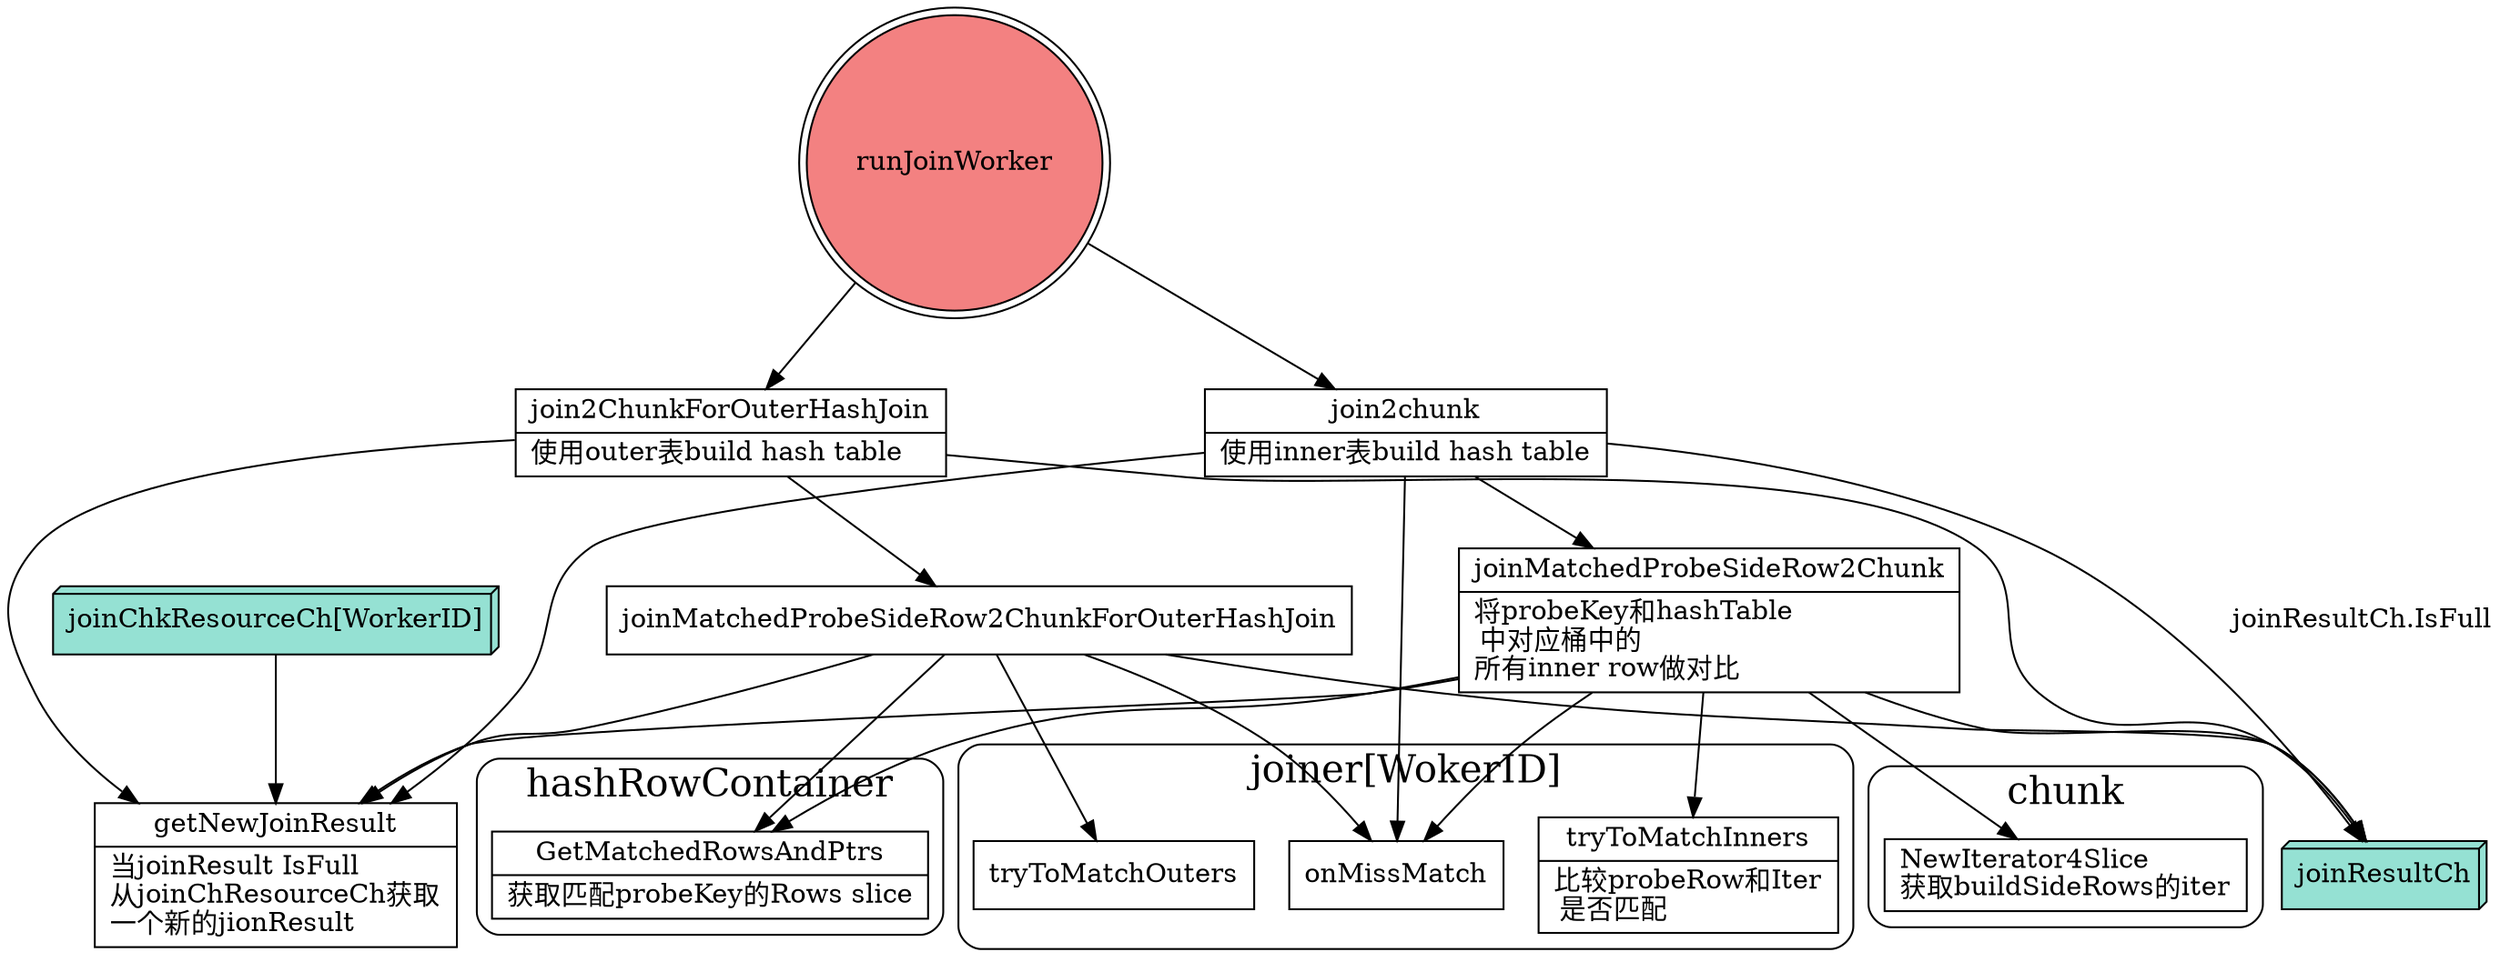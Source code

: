 digraph join2chunk {
  node[shape=box;];
  newrank=true;
  rankdir=TD;

  //channels;
  joinResultCh[
    fillcolor="#95e1d3";
    style=filled;
    shape="box3d";
    label="joinResultCh"
  ];

  joinChkResourceCh[
    fillcolor="#95e1d3";
    style=filled;
    shape="box3d";
    label="joinChkResourceCh[WorkerID]"
  ];

  joinMatchedProbeSideRow2Chunk[
    label="joinMatchedProbeSideRow2Chunk\l将probeKey和hashTable\l中对应桶中的\l所有inner row做对比"
  ];

  joinMatchedProbeSideRow2Chunk[
    shape="record";
    label="{
      joinMatchedProbeSideRow2Chunk|
        将probeKey和hashTable\l 
        中对应桶中的\l所有inner row做对比\l
    }";
  ];

  //goroutines;
  runJoinWorker[
    fillcolor="#f38181";
    style=filled;
    shape="doublecircle";
    label="runJoinWorker"
  ];

  tryToMatchInners[
    shape="record";
    label="{
      tryToMatchInners|
      比较probeRow和Iter\l 
      是否匹配\l
    }";
  ];

  getNewJoinResult[
    shape="record";
    label="{
      getNewJoinResult|
       当joinResult IsFull\l从joinChResourceCh获取\l一个新的jionResult\l
    }";
  ];

  GetMatchedRowsAndPtrs[
    shape="record";
    label="{
      GetMatchedRowsAndPtrs|
        获取匹配probeKey的Rows slice\l
    }";
  ];
  join2ChunkForOuterHashJoin[
    shape="record";
    label="{
      join2ChunkForOuterHashJoin|
      使用outer表build hash table\l
    }";
  ];
  join2chunk[
    shape="record";
    label="{
      join2chunk|
      使用inner表build hash table\l
    }";
  ];
  NewIterator4Slice[
    shape="record";
    label="{{
      NewIterator4Slice|
      获取buildSideRows的iter
    }}";
  ]

  subgraph cluster_joiner {
    graph[label="joiner[WokerID]";fontsize=20;style=rounded];
    onMissMatch;
    tryToMatchInners;
    tryToMatchOuters;
  };

  subgraph cluster_chunk {
    graph[label="chunk";fontsize=20;style=rounded];
    NewIterator4Slice[label="NewIterator4Slice\l获取buildSideRows的iter"];
  };

  subgraph cluster_hashRowContainer {
    graph[label="hashRowContainer";fontsize=20;style=rounded];
    GetMatchedRowsAndPtrs;
  };
  runJoinWorker -> {
    join2chunk;
    join2ChunkForOuterHashJoin;
  };

  join2chunk -> {
    getNewJoinResult;
    onMissMatch;
    joinMatchedProbeSideRow2Chunk;
  };

  joinChkResourceCh -> getNewJoinResult;
  join2chunk -> joinResultCh[label="joinResultCh.IsFull"];

  joinMatchedProbeSideRow2Chunk -> {
    NewIterator4Slice;
    onMissMatch;
    GetMatchedRowsAndPtrs;
    tryToMatchInners;
    getNewJoinResult;
    joinResultCh;
  };

  join2ChunkForOuterHashJoin -> {
    joinMatchedProbeSideRow2ChunkForOuterHashJoin;
    getNewJoinResult;
    joinResultCh;
  };

  joinMatchedProbeSideRow2ChunkForOuterHashJoin -> {
    GetMatchedRowsAndPtrs;
    tryToMatchOuters;
    joinResultCh;
    getNewJoinResult;
    onMissMatch;
  }

  {
    rank=same;
    join2chunk;
    join2ChunkForOuterHashJoin;
  }
}
